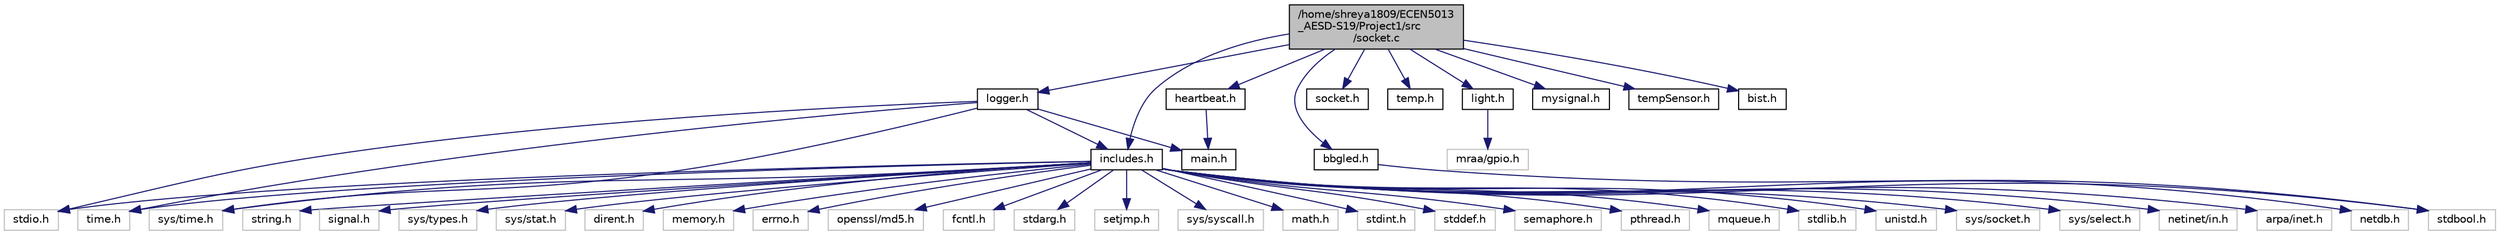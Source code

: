 digraph "/home/shreya1809/ECEN5013_AESD-S19/Project1/src/socket.c"
{
  edge [fontname="Helvetica",fontsize="10",labelfontname="Helvetica",labelfontsize="10"];
  node [fontname="Helvetica",fontsize="10",shape=record];
  Node0 [label="/home/shreya1809/ECEN5013\l_AESD-S19/Project1/src\l/socket.c",height=0.2,width=0.4,color="black", fillcolor="grey75", style="filled", fontcolor="black"];
  Node0 -> Node1 [color="midnightblue",fontsize="10",style="solid"];
  Node1 [label="includes.h",height=0.2,width=0.4,color="black", fillcolor="white", style="filled",URL="$includes_8h.html"];
  Node1 -> Node2 [color="midnightblue",fontsize="10",style="solid"];
  Node2 [label="stdio.h",height=0.2,width=0.4,color="grey75", fillcolor="white", style="filled"];
  Node1 -> Node3 [color="midnightblue",fontsize="10",style="solid"];
  Node3 [label="stdint.h",height=0.2,width=0.4,color="grey75", fillcolor="white", style="filled"];
  Node1 -> Node4 [color="midnightblue",fontsize="10",style="solid"];
  Node4 [label="stddef.h",height=0.2,width=0.4,color="grey75", fillcolor="white", style="filled"];
  Node1 -> Node5 [color="midnightblue",fontsize="10",style="solid"];
  Node5 [label="semaphore.h",height=0.2,width=0.4,color="grey75", fillcolor="white", style="filled"];
  Node1 -> Node6 [color="midnightblue",fontsize="10",style="solid"];
  Node6 [label="pthread.h",height=0.2,width=0.4,color="grey75", fillcolor="white", style="filled"];
  Node1 -> Node7 [color="midnightblue",fontsize="10",style="solid"];
  Node7 [label="mqueue.h",height=0.2,width=0.4,color="grey75", fillcolor="white", style="filled"];
  Node1 -> Node8 [color="midnightblue",fontsize="10",style="solid"];
  Node8 [label="stdlib.h",height=0.2,width=0.4,color="grey75", fillcolor="white", style="filled"];
  Node1 -> Node9 [color="midnightblue",fontsize="10",style="solid"];
  Node9 [label="unistd.h",height=0.2,width=0.4,color="grey75", fillcolor="white", style="filled"];
  Node1 -> Node10 [color="midnightblue",fontsize="10",style="solid"];
  Node10 [label="sys/socket.h",height=0.2,width=0.4,color="grey75", fillcolor="white", style="filled"];
  Node1 -> Node11 [color="midnightblue",fontsize="10",style="solid"];
  Node11 [label="sys/select.h",height=0.2,width=0.4,color="grey75", fillcolor="white", style="filled"];
  Node1 -> Node12 [color="midnightblue",fontsize="10",style="solid"];
  Node12 [label="netinet/in.h",height=0.2,width=0.4,color="grey75", fillcolor="white", style="filled"];
  Node1 -> Node13 [color="midnightblue",fontsize="10",style="solid"];
  Node13 [label="arpa/inet.h",height=0.2,width=0.4,color="grey75", fillcolor="white", style="filled"];
  Node1 -> Node14 [color="midnightblue",fontsize="10",style="solid"];
  Node14 [label="netdb.h",height=0.2,width=0.4,color="grey75", fillcolor="white", style="filled"];
  Node1 -> Node15 [color="midnightblue",fontsize="10",style="solid"];
  Node15 [label="string.h",height=0.2,width=0.4,color="grey75", fillcolor="white", style="filled"];
  Node1 -> Node16 [color="midnightblue",fontsize="10",style="solid"];
  Node16 [label="time.h",height=0.2,width=0.4,color="grey75", fillcolor="white", style="filled"];
  Node1 -> Node17 [color="midnightblue",fontsize="10",style="solid"];
  Node17 [label="sys/time.h",height=0.2,width=0.4,color="grey75", fillcolor="white", style="filled"];
  Node1 -> Node18 [color="midnightblue",fontsize="10",style="solid"];
  Node18 [label="signal.h",height=0.2,width=0.4,color="grey75", fillcolor="white", style="filled"];
  Node1 -> Node19 [color="midnightblue",fontsize="10",style="solid"];
  Node19 [label="sys/types.h",height=0.2,width=0.4,color="grey75", fillcolor="white", style="filled"];
  Node1 -> Node20 [color="midnightblue",fontsize="10",style="solid"];
  Node20 [label="sys/stat.h",height=0.2,width=0.4,color="grey75", fillcolor="white", style="filled"];
  Node1 -> Node21 [color="midnightblue",fontsize="10",style="solid"];
  Node21 [label="dirent.h",height=0.2,width=0.4,color="grey75", fillcolor="white", style="filled"];
  Node1 -> Node22 [color="midnightblue",fontsize="10",style="solid"];
  Node22 [label="memory.h",height=0.2,width=0.4,color="grey75", fillcolor="white", style="filled"];
  Node1 -> Node23 [color="midnightblue",fontsize="10",style="solid"];
  Node23 [label="errno.h",height=0.2,width=0.4,color="grey75", fillcolor="white", style="filled"];
  Node1 -> Node24 [color="midnightblue",fontsize="10",style="solid"];
  Node24 [label="openssl/md5.h",height=0.2,width=0.4,color="grey75", fillcolor="white", style="filled"];
  Node1 -> Node25 [color="midnightblue",fontsize="10",style="solid"];
  Node25 [label="fcntl.h",height=0.2,width=0.4,color="grey75", fillcolor="white", style="filled"];
  Node1 -> Node26 [color="midnightblue",fontsize="10",style="solid"];
  Node26 [label="stdarg.h",height=0.2,width=0.4,color="grey75", fillcolor="white", style="filled"];
  Node1 -> Node27 [color="midnightblue",fontsize="10",style="solid"];
  Node27 [label="setjmp.h",height=0.2,width=0.4,color="grey75", fillcolor="white", style="filled"];
  Node1 -> Node28 [color="midnightblue",fontsize="10",style="solid"];
  Node28 [label="sys/syscall.h",height=0.2,width=0.4,color="grey75", fillcolor="white", style="filled"];
  Node1 -> Node29 [color="midnightblue",fontsize="10",style="solid"];
  Node29 [label="stdbool.h",height=0.2,width=0.4,color="grey75", fillcolor="white", style="filled"];
  Node1 -> Node30 [color="midnightblue",fontsize="10",style="solid"];
  Node30 [label="math.h",height=0.2,width=0.4,color="grey75", fillcolor="white", style="filled"];
  Node0 -> Node31 [color="midnightblue",fontsize="10",style="solid"];
  Node31 [label="socket.h",height=0.2,width=0.4,color="black", fillcolor="white", style="filled",URL="$socket_8h.html",tooltip="header for socket functionality "];
  Node0 -> Node32 [color="midnightblue",fontsize="10",style="solid"];
  Node32 [label="temp.h",height=0.2,width=0.4,color="black", fillcolor="white", style="filled",URL="$temp_8h.html",tooltip="header file for temperature task thread functionality "];
  Node0 -> Node33 [color="midnightblue",fontsize="10",style="solid"];
  Node33 [label="logger.h",height=0.2,width=0.4,color="black", fillcolor="white", style="filled",URL="$logger_8h.html",tooltip="Header file for logger task. "];
  Node33 -> Node16 [color="midnightblue",fontsize="10",style="solid"];
  Node33 -> Node2 [color="midnightblue",fontsize="10",style="solid"];
  Node33 -> Node17 [color="midnightblue",fontsize="10",style="solid"];
  Node33 -> Node1 [color="midnightblue",fontsize="10",style="solid"];
  Node33 -> Node34 [color="midnightblue",fontsize="10",style="solid"];
  Node34 [label="main.h",height=0.2,width=0.4,color="black", fillcolor="white", style="filled",URL="$main_8h.html",tooltip="includes for main "];
  Node0 -> Node35 [color="midnightblue",fontsize="10",style="solid"];
  Node35 [label="light.h",height=0.2,width=0.4,color="black", fillcolor="white", style="filled",URL="$light_8h.html",tooltip="header file for the light Sensor task functionality "];
  Node35 -> Node36 [color="midnightblue",fontsize="10",style="solid"];
  Node36 [label="mraa/gpio.h",height=0.2,width=0.4,color="grey75", fillcolor="white", style="filled"];
  Node0 -> Node37 [color="midnightblue",fontsize="10",style="solid"];
  Node37 [label="bbgled.h",height=0.2,width=0.4,color="black", fillcolor="white", style="filled",URL="$bbgled_8h.html",tooltip="header file for external led functionality connected to BBG "];
  Node37 -> Node29 [color="midnightblue",fontsize="10",style="solid"];
  Node0 -> Node38 [color="midnightblue",fontsize="10",style="solid"];
  Node38 [label="mysignal.h",height=0.2,width=0.4,color="black", fillcolor="white", style="filled",URL="$mysignal_8h.html",tooltip="header file for signals "];
  Node0 -> Node39 [color="midnightblue",fontsize="10",style="solid"];
  Node39 [label="tempSensor.h",height=0.2,width=0.4,color="black", fillcolor="white", style="filled",URL="$tempSensor_8h.html"];
  Node0 -> Node40 [color="midnightblue",fontsize="10",style="solid"];
  Node40 [label="heartbeat.h",height=0.2,width=0.4,color="black", fillcolor="white", style="filled",URL="$heartbeat_8h.html",tooltip="header file for heartbeat functionality "];
  Node40 -> Node34 [color="midnightblue",fontsize="10",style="solid"];
  Node0 -> Node41 [color="midnightblue",fontsize="10",style="solid"];
  Node41 [label="bist.h",height=0.2,width=0.4,color="black", fillcolor="white", style="filled",URL="$bist_8h.html",tooltip="header file for bist task thread functions "];
}
